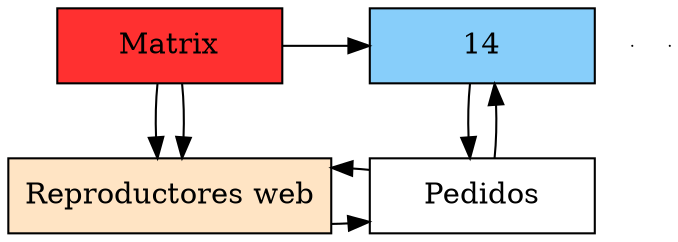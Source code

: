 digraph Sparce_Matrix {
node [shape=box]
MT[label="Matrix",width=1.5,style=filled,fillcolor=firebrick1,group=1];
e0[ shape = point, width = 0 ];
e1[ shape = point, width = 0 ];
V0[label="Reproductores web"width = 1.5 style = filled, fillcolor = bisque1, group = 1];
MT->V0
H0[label="14"width = 1.5 style = filled, fillcolor = lightskyblue, group =2];
MT->V0
MT->H0
{rank=same; MT;H0;}
"0xc0004205a0"[label="Pedidos" width=1.5,group=2];
V0->"0xc0004205a0"
"0xc0004205a0"->V0
{rank=same V0;"0xc0004205a0";}
H0->"0xc0004205a0"
"0xc0004205a0"->H0

}